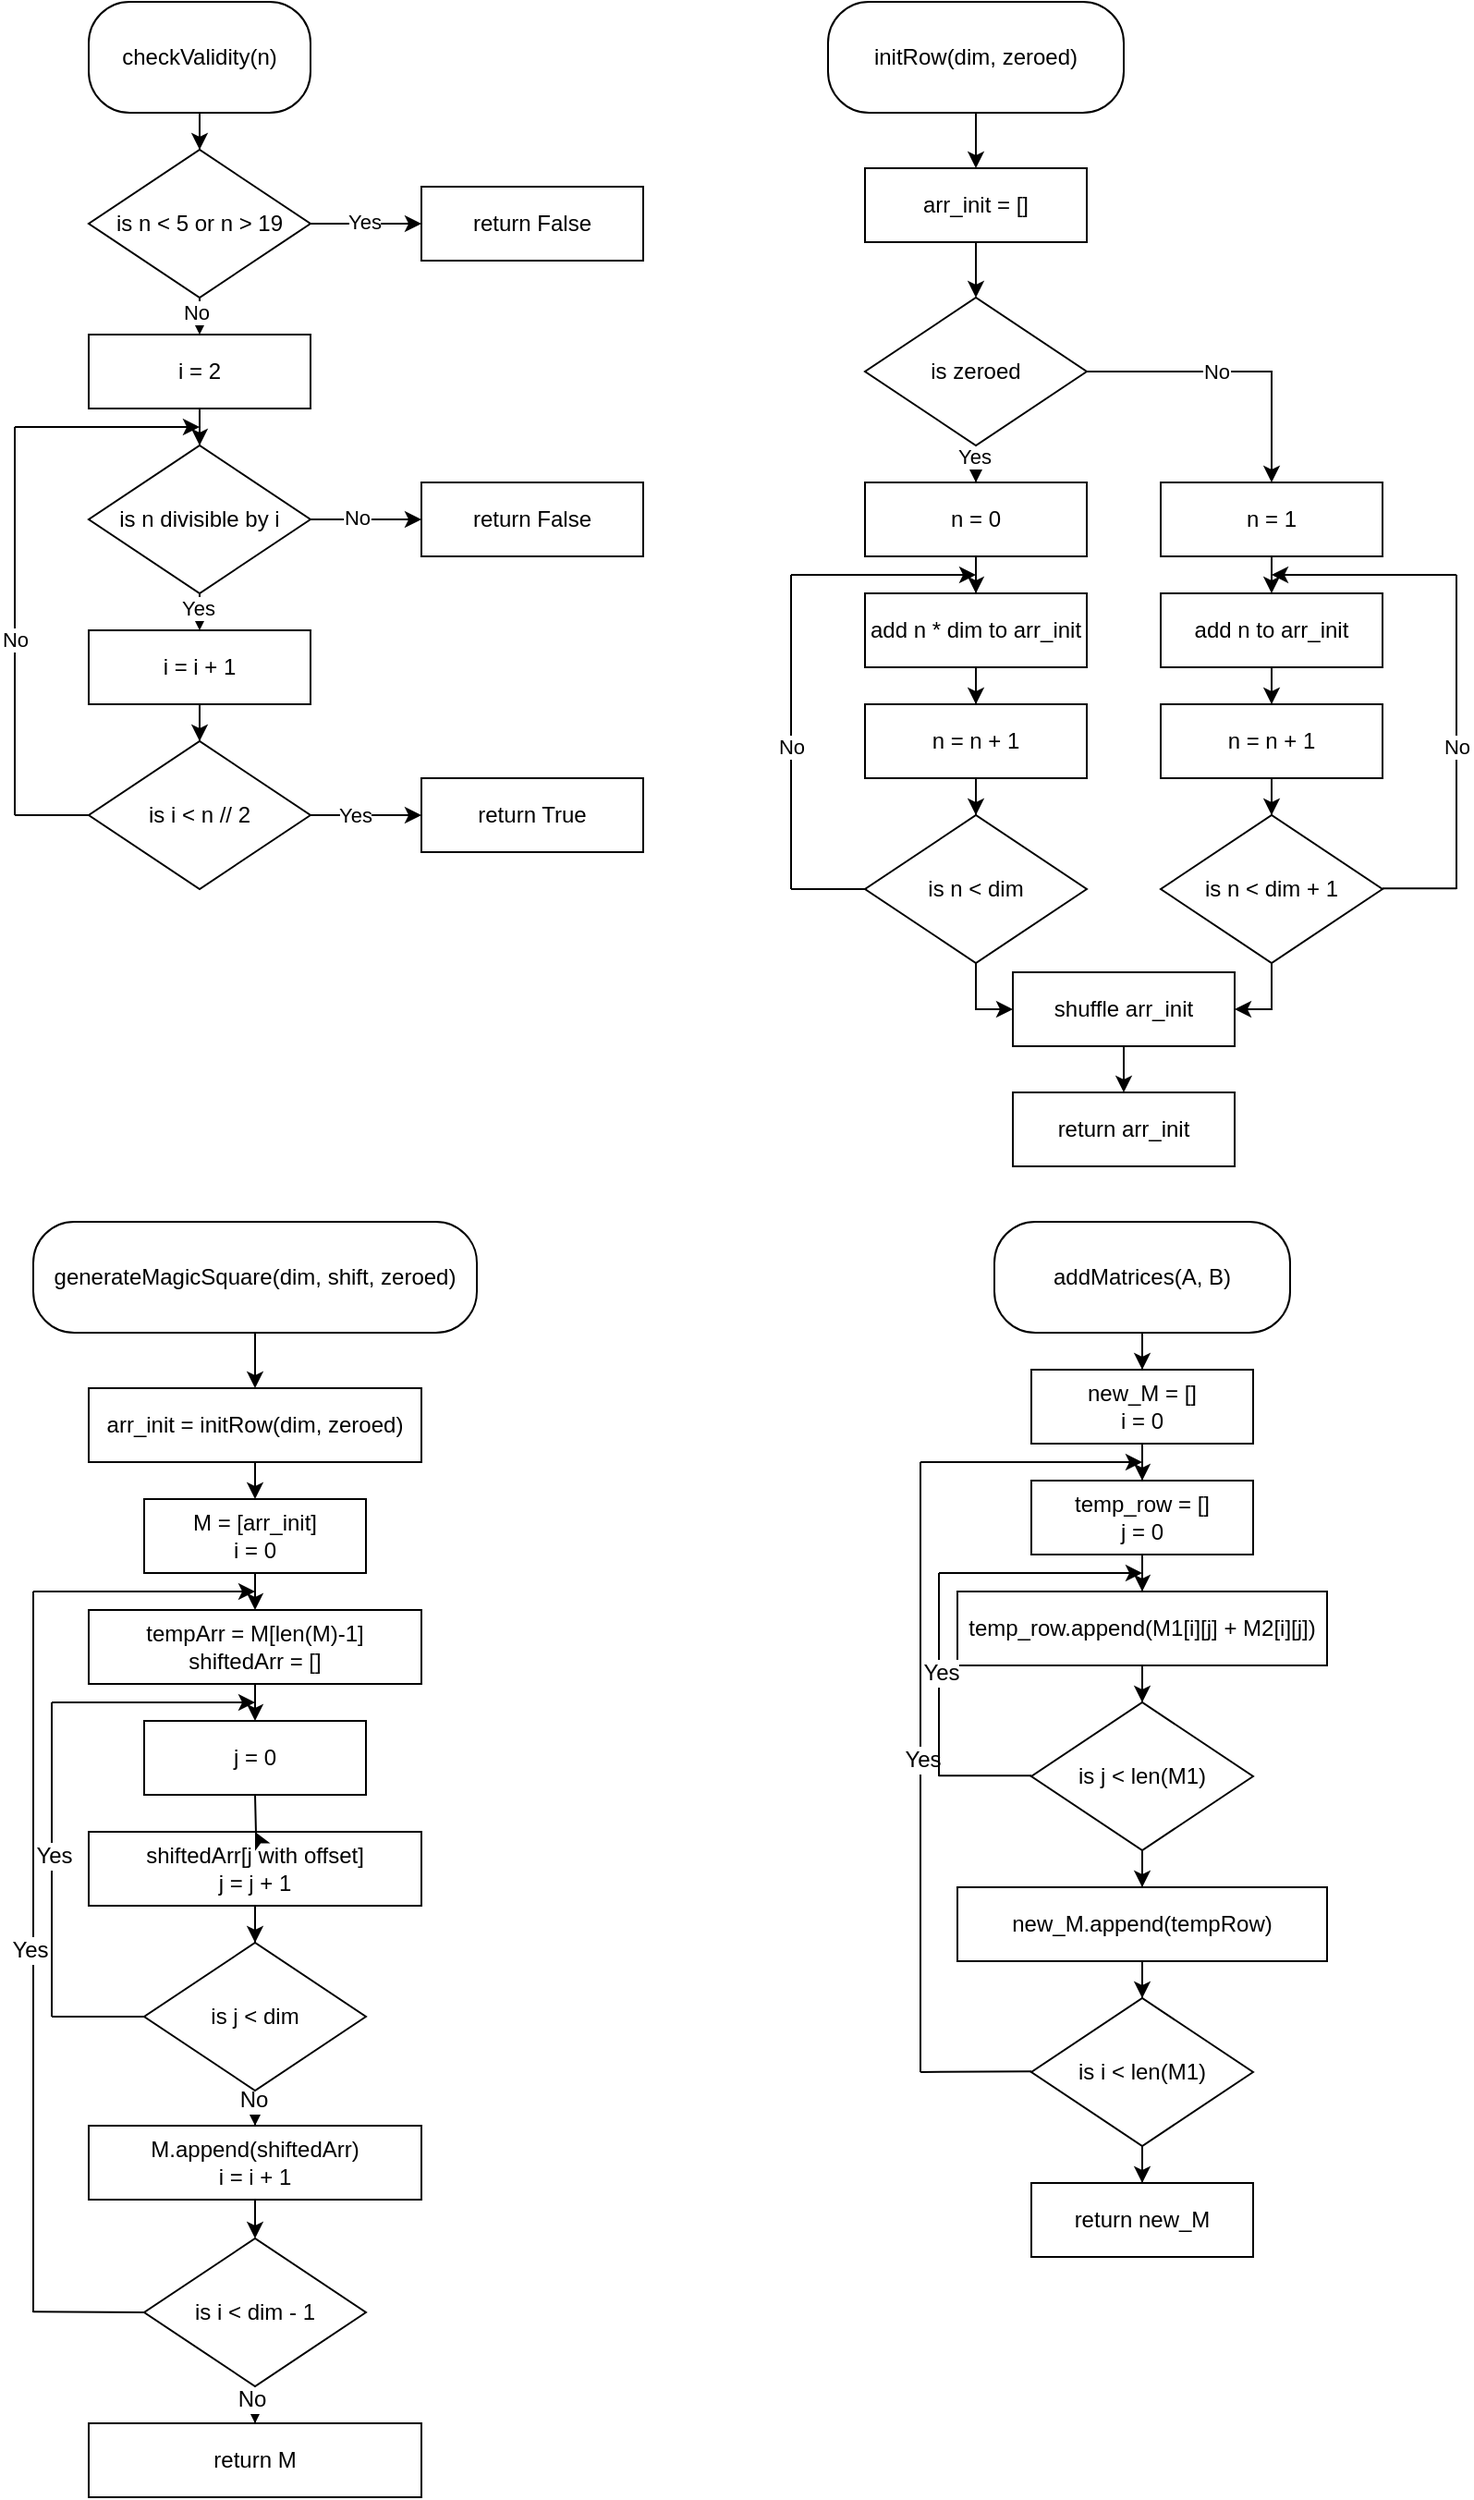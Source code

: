 <mxfile version="24.7.17">
  <diagram id="C5RBs43oDa-KdzZeNtuy" name="Page-1">
    <mxGraphModel dx="995" dy="625" grid="1" gridSize="10" guides="1" tooltips="1" connect="1" arrows="1" fold="1" page="1" pageScale="1" pageWidth="827" pageHeight="1169" math="0" shadow="0">
      <root>
        <mxCell id="WIyWlLk6GJQsqaUBKTNV-0" />
        <mxCell id="WIyWlLk6GJQsqaUBKTNV-1" parent="WIyWlLk6GJQsqaUBKTNV-0" />
        <mxCell id="eDUa2lFW1ZnezwuMrdnl-3" style="edgeStyle=orthogonalEdgeStyle;rounded=0;orthogonalLoop=1;jettySize=auto;html=1;exitX=0.5;exitY=1;exitDx=0;exitDy=0;" parent="WIyWlLk6GJQsqaUBKTNV-1" source="eDUa2lFW1ZnezwuMrdnl-1" target="eDUa2lFW1ZnezwuMrdnl-2" edge="1">
          <mxGeometry relative="1" as="geometry" />
        </mxCell>
        <mxCell id="eDUa2lFW1ZnezwuMrdnl-1" value="checkValidity(n)" style="rounded=1;whiteSpace=wrap;html=1;arcSize=37;" parent="WIyWlLk6GJQsqaUBKTNV-1" vertex="1">
          <mxGeometry x="60" y="20" width="120" height="60" as="geometry" />
        </mxCell>
        <mxCell id="eDUa2lFW1ZnezwuMrdnl-5" style="edgeStyle=orthogonalEdgeStyle;rounded=0;orthogonalLoop=1;jettySize=auto;html=1;exitX=1;exitY=0.5;exitDx=0;exitDy=0;entryX=0.5;entryY=0;entryDx=0;entryDy=0;" parent="WIyWlLk6GJQsqaUBKTNV-1" source="eDUa2lFW1ZnezwuMrdnl-2" target="eDUa2lFW1ZnezwuMrdnl-6" edge="1">
          <mxGeometry relative="1" as="geometry">
            <mxPoint x="120" y="210" as="targetPoint" />
          </mxGeometry>
        </mxCell>
        <mxCell id="eDUa2lFW1ZnezwuMrdnl-26" value="No" style="edgeLabel;html=1;align=center;verticalAlign=middle;resizable=0;points=[];" parent="eDUa2lFW1ZnezwuMrdnl-5" vertex="1" connectable="0">
          <mxGeometry x="-0.224" y="-2" relative="1" as="geometry">
            <mxPoint as="offset" />
          </mxGeometry>
        </mxCell>
        <mxCell id="eDUa2lFW1ZnezwuMrdnl-10" style="edgeStyle=orthogonalEdgeStyle;rounded=0;orthogonalLoop=1;jettySize=auto;html=1;" parent="WIyWlLk6GJQsqaUBKTNV-1" source="eDUa2lFW1ZnezwuMrdnl-2" target="eDUa2lFW1ZnezwuMrdnl-9" edge="1">
          <mxGeometry relative="1" as="geometry" />
        </mxCell>
        <mxCell id="eDUa2lFW1ZnezwuMrdnl-22" value="Yes" style="edgeLabel;html=1;align=center;verticalAlign=middle;resizable=0;points=[];" parent="eDUa2lFW1ZnezwuMrdnl-10" vertex="1" connectable="0">
          <mxGeometry x="-0.05" y="1" relative="1" as="geometry">
            <mxPoint as="offset" />
          </mxGeometry>
        </mxCell>
        <mxCell id="eDUa2lFW1ZnezwuMrdnl-2" value="is n &amp;lt; 5 or n &amp;gt; 19" style="rhombus;whiteSpace=wrap;html=1;direction=south;" parent="WIyWlLk6GJQsqaUBKTNV-1" vertex="1">
          <mxGeometry x="60" y="100" width="120" height="80" as="geometry" />
        </mxCell>
        <mxCell id="eDUa2lFW1ZnezwuMrdnl-8" style="edgeStyle=orthogonalEdgeStyle;rounded=0;orthogonalLoop=1;jettySize=auto;html=1;" parent="WIyWlLk6GJQsqaUBKTNV-1" source="eDUa2lFW1ZnezwuMrdnl-6" target="eDUa2lFW1ZnezwuMrdnl-7" edge="1">
          <mxGeometry relative="1" as="geometry" />
        </mxCell>
        <mxCell id="eDUa2lFW1ZnezwuMrdnl-6" value="i = 2" style="rounded=0;whiteSpace=wrap;html=1;" parent="WIyWlLk6GJQsqaUBKTNV-1" vertex="1">
          <mxGeometry x="60" y="200" width="120" height="40" as="geometry" />
        </mxCell>
        <mxCell id="eDUa2lFW1ZnezwuMrdnl-11" style="edgeStyle=orthogonalEdgeStyle;rounded=0;orthogonalLoop=1;jettySize=auto;html=1;" parent="WIyWlLk6GJQsqaUBKTNV-1" source="eDUa2lFW1ZnezwuMrdnl-7" target="eDUa2lFW1ZnezwuMrdnl-12" edge="1">
          <mxGeometry relative="1" as="geometry">
            <mxPoint x="210" y="300" as="targetPoint" />
          </mxGeometry>
        </mxCell>
        <mxCell id="eDUa2lFW1ZnezwuMrdnl-25" value="No" style="edgeLabel;html=1;align=center;verticalAlign=middle;resizable=0;points=[];" parent="eDUa2lFW1ZnezwuMrdnl-11" vertex="1" connectable="0">
          <mxGeometry x="-0.172" y="1" relative="1" as="geometry">
            <mxPoint as="offset" />
          </mxGeometry>
        </mxCell>
        <mxCell id="eDUa2lFW1ZnezwuMrdnl-14" style="edgeStyle=orthogonalEdgeStyle;rounded=0;orthogonalLoop=1;jettySize=auto;html=1;" parent="WIyWlLk6GJQsqaUBKTNV-1" source="eDUa2lFW1ZnezwuMrdnl-7" edge="1">
          <mxGeometry relative="1" as="geometry">
            <mxPoint x="120" y="360" as="targetPoint" />
          </mxGeometry>
        </mxCell>
        <mxCell id="eDUa2lFW1ZnezwuMrdnl-27" value="Yes" style="edgeLabel;html=1;align=center;verticalAlign=middle;resizable=0;points=[];" parent="eDUa2lFW1ZnezwuMrdnl-14" vertex="1" connectable="0">
          <mxGeometry x="-0.217" y="-1" relative="1" as="geometry">
            <mxPoint as="offset" />
          </mxGeometry>
        </mxCell>
        <mxCell id="eDUa2lFW1ZnezwuMrdnl-7" value="is n divisible by i" style="rhombus;whiteSpace=wrap;html=1;direction=south;" parent="WIyWlLk6GJQsqaUBKTNV-1" vertex="1">
          <mxGeometry x="60" y="260" width="120" height="80" as="geometry" />
        </mxCell>
        <mxCell id="eDUa2lFW1ZnezwuMrdnl-9" value="return False" style="rounded=0;whiteSpace=wrap;html=1;" parent="WIyWlLk6GJQsqaUBKTNV-1" vertex="1">
          <mxGeometry x="240" y="120" width="120" height="40" as="geometry" />
        </mxCell>
        <mxCell id="eDUa2lFW1ZnezwuMrdnl-12" value="return False" style="rounded=0;whiteSpace=wrap;html=1;" parent="WIyWlLk6GJQsqaUBKTNV-1" vertex="1">
          <mxGeometry x="240" y="280" width="120" height="40" as="geometry" />
        </mxCell>
        <mxCell id="eDUa2lFW1ZnezwuMrdnl-28" style="edgeStyle=orthogonalEdgeStyle;rounded=0;orthogonalLoop=1;jettySize=auto;html=1;entryX=0;entryY=0.5;entryDx=0;entryDy=0;" parent="WIyWlLk6GJQsqaUBKTNV-1" source="eDUa2lFW1ZnezwuMrdnl-15" target="eDUa2lFW1ZnezwuMrdnl-29" edge="1">
          <mxGeometry relative="1" as="geometry">
            <mxPoint x="240" y="460.0" as="targetPoint" />
          </mxGeometry>
        </mxCell>
        <mxCell id="eDUa2lFW1ZnezwuMrdnl-31" value="Yes" style="edgeLabel;html=1;align=center;verticalAlign=middle;resizable=0;points=[];" parent="eDUa2lFW1ZnezwuMrdnl-28" vertex="1" connectable="0">
          <mxGeometry x="-0.203" relative="1" as="geometry">
            <mxPoint as="offset" />
          </mxGeometry>
        </mxCell>
        <mxCell id="eDUa2lFW1ZnezwuMrdnl-15" value="is i &amp;lt; n // 2" style="rhombus;whiteSpace=wrap;html=1;direction=south;" parent="WIyWlLk6GJQsqaUBKTNV-1" vertex="1">
          <mxGeometry x="60" y="420" width="120" height="80" as="geometry" />
        </mxCell>
        <mxCell id="eDUa2lFW1ZnezwuMrdnl-17" value="" style="endArrow=classic;html=1;rounded=0;entryX=0.5;entryY=1;entryDx=0;entryDy=0;" parent="WIyWlLk6GJQsqaUBKTNV-1" edge="1">
          <mxGeometry width="50" height="50" relative="1" as="geometry">
            <mxPoint x="20" y="250" as="sourcePoint" />
            <mxPoint x="120" y="250" as="targetPoint" />
          </mxGeometry>
        </mxCell>
        <mxCell id="eDUa2lFW1ZnezwuMrdnl-18" value="" style="endArrow=none;html=1;rounded=0;entryX=0.5;entryY=1;entryDx=0;entryDy=0;" parent="WIyWlLk6GJQsqaUBKTNV-1" target="eDUa2lFW1ZnezwuMrdnl-15" edge="1">
          <mxGeometry width="50" height="50" relative="1" as="geometry">
            <mxPoint x="20" y="460" as="sourcePoint" />
            <mxPoint x="60" y="410" as="targetPoint" />
          </mxGeometry>
        </mxCell>
        <mxCell id="eDUa2lFW1ZnezwuMrdnl-19" value="" style="endArrow=none;html=1;rounded=0;" parent="WIyWlLk6GJQsqaUBKTNV-1" edge="1">
          <mxGeometry width="50" height="50" relative="1" as="geometry">
            <mxPoint x="20" y="460" as="sourcePoint" />
            <mxPoint x="20" y="250" as="targetPoint" />
            <Array as="points">
              <mxPoint x="20" y="270" />
            </Array>
          </mxGeometry>
        </mxCell>
        <mxCell id="eDUa2lFW1ZnezwuMrdnl-20" value="No" style="edgeLabel;html=1;align=center;verticalAlign=middle;resizable=0;points=[];" parent="eDUa2lFW1ZnezwuMrdnl-19" vertex="1" connectable="0">
          <mxGeometry x="-0.092" relative="1" as="geometry">
            <mxPoint as="offset" />
          </mxGeometry>
        </mxCell>
        <mxCell id="eDUa2lFW1ZnezwuMrdnl-29" value="return True" style="rounded=0;whiteSpace=wrap;html=1;" parent="WIyWlLk6GJQsqaUBKTNV-1" vertex="1">
          <mxGeometry x="240" y="440" width="120" height="40" as="geometry" />
        </mxCell>
        <mxCell id="eDUa2lFW1ZnezwuMrdnl-34" style="edgeStyle=orthogonalEdgeStyle;rounded=0;orthogonalLoop=1;jettySize=auto;html=1;" parent="WIyWlLk6GJQsqaUBKTNV-1" source="eDUa2lFW1ZnezwuMrdnl-32" target="eDUa2lFW1ZnezwuMrdnl-33" edge="1">
          <mxGeometry relative="1" as="geometry" />
        </mxCell>
        <mxCell id="eDUa2lFW1ZnezwuMrdnl-32" value="initRow(dim, zeroed)" style="rounded=1;whiteSpace=wrap;html=1;arcSize=37;" parent="WIyWlLk6GJQsqaUBKTNV-1" vertex="1">
          <mxGeometry x="460" y="20" width="160" height="60" as="geometry" />
        </mxCell>
        <mxCell id="eDUa2lFW1ZnezwuMrdnl-37" style="edgeStyle=orthogonalEdgeStyle;rounded=0;orthogonalLoop=1;jettySize=auto;html=1;entryX=0;entryY=0.5;entryDx=0;entryDy=0;" parent="WIyWlLk6GJQsqaUBKTNV-1" source="eDUa2lFW1ZnezwuMrdnl-33" target="eDUa2lFW1ZnezwuMrdnl-38" edge="1">
          <mxGeometry relative="1" as="geometry">
            <mxPoint x="550" y="170" as="targetPoint" />
          </mxGeometry>
        </mxCell>
        <mxCell id="eDUa2lFW1ZnezwuMrdnl-33" value="arr_init = []" style="rounded=0;whiteSpace=wrap;html=1;" parent="WIyWlLk6GJQsqaUBKTNV-1" vertex="1">
          <mxGeometry x="480" y="110" width="120" height="40" as="geometry" />
        </mxCell>
        <mxCell id="eDUa2lFW1ZnezwuMrdnl-42" style="edgeStyle=orthogonalEdgeStyle;rounded=0;orthogonalLoop=1;jettySize=auto;html=1;" parent="WIyWlLk6GJQsqaUBKTNV-1" source="eDUa2lFW1ZnezwuMrdnl-38" target="eDUa2lFW1ZnezwuMrdnl-41" edge="1">
          <mxGeometry relative="1" as="geometry" />
        </mxCell>
        <mxCell id="eDUa2lFW1ZnezwuMrdnl-45" value="Yes" style="edgeLabel;html=1;align=center;verticalAlign=middle;resizable=0;points=[];" parent="eDUa2lFW1ZnezwuMrdnl-42" vertex="1" connectable="0">
          <mxGeometry x="0.522" y="-1" relative="1" as="geometry">
            <mxPoint as="offset" />
          </mxGeometry>
        </mxCell>
        <mxCell id="eDUa2lFW1ZnezwuMrdnl-58" style="edgeStyle=orthogonalEdgeStyle;rounded=0;orthogonalLoop=1;jettySize=auto;html=1;entryX=0.5;entryY=0;entryDx=0;entryDy=0;" parent="WIyWlLk6GJQsqaUBKTNV-1" source="eDUa2lFW1ZnezwuMrdnl-38" target="eDUa2lFW1ZnezwuMrdnl-59" edge="1">
          <mxGeometry relative="1" as="geometry">
            <mxPoint x="710" y="280.0" as="targetPoint" />
          </mxGeometry>
        </mxCell>
        <mxCell id="eDUa2lFW1ZnezwuMrdnl-62" value="No" style="edgeLabel;html=1;align=center;verticalAlign=middle;resizable=0;points=[];" parent="eDUa2lFW1ZnezwuMrdnl-58" vertex="1" connectable="0">
          <mxGeometry x="-0.124" relative="1" as="geometry">
            <mxPoint as="offset" />
          </mxGeometry>
        </mxCell>
        <mxCell id="eDUa2lFW1ZnezwuMrdnl-38" value="is zeroed" style="rhombus;whiteSpace=wrap;html=1;direction=south;" parent="WIyWlLk6GJQsqaUBKTNV-1" vertex="1">
          <mxGeometry x="480" y="180" width="120" height="80" as="geometry" />
        </mxCell>
        <mxCell id="eDUa2lFW1ZnezwuMrdnl-44" style="edgeStyle=orthogonalEdgeStyle;rounded=0;orthogonalLoop=1;jettySize=auto;html=1;" parent="WIyWlLk6GJQsqaUBKTNV-1" source="eDUa2lFW1ZnezwuMrdnl-41" target="eDUa2lFW1ZnezwuMrdnl-43" edge="1">
          <mxGeometry relative="1" as="geometry" />
        </mxCell>
        <mxCell id="eDUa2lFW1ZnezwuMrdnl-41" value="n = 0" style="rounded=0;whiteSpace=wrap;html=1;" parent="WIyWlLk6GJQsqaUBKTNV-1" vertex="1">
          <mxGeometry x="480" y="280" width="120" height="40" as="geometry" />
        </mxCell>
        <mxCell id="eDUa2lFW1ZnezwuMrdnl-51" style="edgeStyle=orthogonalEdgeStyle;rounded=0;orthogonalLoop=1;jettySize=auto;html=1;" parent="WIyWlLk6GJQsqaUBKTNV-1" source="eDUa2lFW1ZnezwuMrdnl-43" target="eDUa2lFW1ZnezwuMrdnl-50" edge="1">
          <mxGeometry relative="1" as="geometry" />
        </mxCell>
        <mxCell id="eDUa2lFW1ZnezwuMrdnl-43" value="add n * dim to arr_init" style="rounded=0;whiteSpace=wrap;html=1;" parent="WIyWlLk6GJQsqaUBKTNV-1" vertex="1">
          <mxGeometry x="480" y="340" width="120" height="40" as="geometry" />
        </mxCell>
        <mxCell id="eDUa2lFW1ZnezwuMrdnl-75" style="edgeStyle=orthogonalEdgeStyle;rounded=0;orthogonalLoop=1;jettySize=auto;html=1;entryX=0;entryY=0.5;entryDx=0;entryDy=0;" parent="WIyWlLk6GJQsqaUBKTNV-1" source="eDUa2lFW1ZnezwuMrdnl-46" target="eDUa2lFW1ZnezwuMrdnl-74" edge="1">
          <mxGeometry relative="1" as="geometry" />
        </mxCell>
        <mxCell id="eDUa2lFW1ZnezwuMrdnl-46" value="is n &amp;lt; dim" style="rhombus;whiteSpace=wrap;html=1;direction=south;" parent="WIyWlLk6GJQsqaUBKTNV-1" vertex="1">
          <mxGeometry x="480" y="460" width="120" height="80" as="geometry" />
        </mxCell>
        <mxCell id="eDUa2lFW1ZnezwuMrdnl-49" style="edgeStyle=orthogonalEdgeStyle;rounded=0;orthogonalLoop=1;jettySize=auto;html=1;" parent="WIyWlLk6GJQsqaUBKTNV-1" source="eDUa2lFW1ZnezwuMrdnl-48" target="eDUa2lFW1ZnezwuMrdnl-15" edge="1">
          <mxGeometry relative="1" as="geometry" />
        </mxCell>
        <mxCell id="eDUa2lFW1ZnezwuMrdnl-48" value="i = i + 1" style="rounded=0;whiteSpace=wrap;html=1;" parent="WIyWlLk6GJQsqaUBKTNV-1" vertex="1">
          <mxGeometry x="60" y="360" width="120" height="40" as="geometry" />
        </mxCell>
        <mxCell id="eDUa2lFW1ZnezwuMrdnl-52" style="edgeStyle=orthogonalEdgeStyle;rounded=0;orthogonalLoop=1;jettySize=auto;html=1;" parent="WIyWlLk6GJQsqaUBKTNV-1" source="eDUa2lFW1ZnezwuMrdnl-50" target="eDUa2lFW1ZnezwuMrdnl-46" edge="1">
          <mxGeometry relative="1" as="geometry" />
        </mxCell>
        <mxCell id="eDUa2lFW1ZnezwuMrdnl-50" value="n = n + 1" style="rounded=0;whiteSpace=wrap;html=1;" parent="WIyWlLk6GJQsqaUBKTNV-1" vertex="1">
          <mxGeometry x="480" y="400" width="120" height="40" as="geometry" />
        </mxCell>
        <mxCell id="eDUa2lFW1ZnezwuMrdnl-54" value="" style="endArrow=classic;html=1;rounded=0;entryX=0.5;entryY=1;entryDx=0;entryDy=0;" parent="WIyWlLk6GJQsqaUBKTNV-1" edge="1">
          <mxGeometry width="50" height="50" relative="1" as="geometry">
            <mxPoint x="440" y="330" as="sourcePoint" />
            <mxPoint x="540" y="330" as="targetPoint" />
          </mxGeometry>
        </mxCell>
        <mxCell id="eDUa2lFW1ZnezwuMrdnl-55" value="" style="endArrow=none;html=1;rounded=0;entryX=0.5;entryY=1;entryDx=0;entryDy=0;" parent="WIyWlLk6GJQsqaUBKTNV-1" edge="1">
          <mxGeometry width="50" height="50" relative="1" as="geometry">
            <mxPoint x="440" y="500" as="sourcePoint" />
            <mxPoint x="480" y="500" as="targetPoint" />
          </mxGeometry>
        </mxCell>
        <mxCell id="eDUa2lFW1ZnezwuMrdnl-56" value="" style="endArrow=none;html=1;rounded=0;" parent="WIyWlLk6GJQsqaUBKTNV-1" edge="1">
          <mxGeometry width="50" height="50" relative="1" as="geometry">
            <mxPoint x="440" y="500" as="sourcePoint" />
            <mxPoint x="440" y="330" as="targetPoint" />
            <Array as="points" />
          </mxGeometry>
        </mxCell>
        <mxCell id="eDUa2lFW1ZnezwuMrdnl-57" value="No" style="edgeLabel;html=1;align=center;verticalAlign=middle;resizable=0;points=[];" parent="eDUa2lFW1ZnezwuMrdnl-56" vertex="1" connectable="0">
          <mxGeometry x="-0.092" relative="1" as="geometry">
            <mxPoint as="offset" />
          </mxGeometry>
        </mxCell>
        <mxCell id="eDUa2lFW1ZnezwuMrdnl-60" style="edgeStyle=orthogonalEdgeStyle;rounded=0;orthogonalLoop=1;jettySize=auto;html=1;" parent="WIyWlLk6GJQsqaUBKTNV-1" source="eDUa2lFW1ZnezwuMrdnl-59" edge="1">
          <mxGeometry relative="1" as="geometry">
            <mxPoint x="700" y="340.0" as="targetPoint" />
          </mxGeometry>
        </mxCell>
        <mxCell id="eDUa2lFW1ZnezwuMrdnl-59" value="n = 1" style="rounded=0;whiteSpace=wrap;html=1;" parent="WIyWlLk6GJQsqaUBKTNV-1" vertex="1">
          <mxGeometry x="640" y="280" width="120" height="40" as="geometry" />
        </mxCell>
        <mxCell id="eDUa2lFW1ZnezwuMrdnl-64" style="edgeStyle=orthogonalEdgeStyle;rounded=0;orthogonalLoop=1;jettySize=auto;html=1;" parent="WIyWlLk6GJQsqaUBKTNV-1" source="eDUa2lFW1ZnezwuMrdnl-61" target="eDUa2lFW1ZnezwuMrdnl-63" edge="1">
          <mxGeometry relative="1" as="geometry" />
        </mxCell>
        <mxCell id="eDUa2lFW1ZnezwuMrdnl-61" value="add n to arr_init" style="rounded=0;whiteSpace=wrap;html=1;" parent="WIyWlLk6GJQsqaUBKTNV-1" vertex="1">
          <mxGeometry x="640" y="340" width="120" height="40" as="geometry" />
        </mxCell>
        <mxCell id="eDUa2lFW1ZnezwuMrdnl-66" style="edgeStyle=orthogonalEdgeStyle;rounded=0;orthogonalLoop=1;jettySize=auto;html=1;" parent="WIyWlLk6GJQsqaUBKTNV-1" source="eDUa2lFW1ZnezwuMrdnl-63" target="eDUa2lFW1ZnezwuMrdnl-65" edge="1">
          <mxGeometry relative="1" as="geometry" />
        </mxCell>
        <mxCell id="eDUa2lFW1ZnezwuMrdnl-63" value="n = n + 1" style="rounded=0;whiteSpace=wrap;html=1;" parent="WIyWlLk6GJQsqaUBKTNV-1" vertex="1">
          <mxGeometry x="640" y="400" width="120" height="40" as="geometry" />
        </mxCell>
        <mxCell id="eDUa2lFW1ZnezwuMrdnl-76" style="edgeStyle=orthogonalEdgeStyle;rounded=0;orthogonalLoop=1;jettySize=auto;html=1;entryX=1;entryY=0.5;entryDx=0;entryDy=0;" parent="WIyWlLk6GJQsqaUBKTNV-1" source="eDUa2lFW1ZnezwuMrdnl-65" target="eDUa2lFW1ZnezwuMrdnl-74" edge="1">
          <mxGeometry relative="1" as="geometry" />
        </mxCell>
        <mxCell id="eDUa2lFW1ZnezwuMrdnl-65" value="is n &amp;lt; dim + 1" style="rhombus;whiteSpace=wrap;html=1;direction=south;" parent="WIyWlLk6GJQsqaUBKTNV-1" vertex="1">
          <mxGeometry x="640" y="460" width="120" height="80" as="geometry" />
        </mxCell>
        <mxCell id="eDUa2lFW1ZnezwuMrdnl-69" value="" style="endArrow=none;html=1;rounded=0;entryX=0.5;entryY=1;entryDx=0;entryDy=0;" parent="WIyWlLk6GJQsqaUBKTNV-1" edge="1">
          <mxGeometry width="50" height="50" relative="1" as="geometry">
            <mxPoint x="760" y="499.66" as="sourcePoint" />
            <mxPoint x="800" y="499.66" as="targetPoint" />
          </mxGeometry>
        </mxCell>
        <mxCell id="eDUa2lFW1ZnezwuMrdnl-70" value="" style="endArrow=none;html=1;rounded=0;" parent="WIyWlLk6GJQsqaUBKTNV-1" edge="1">
          <mxGeometry width="50" height="50" relative="1" as="geometry">
            <mxPoint x="800" y="500" as="sourcePoint" />
            <mxPoint x="800" y="330" as="targetPoint" />
            <Array as="points" />
          </mxGeometry>
        </mxCell>
        <mxCell id="eDUa2lFW1ZnezwuMrdnl-71" value="No" style="edgeLabel;html=1;align=center;verticalAlign=middle;resizable=0;points=[];" parent="eDUa2lFW1ZnezwuMrdnl-70" vertex="1" connectable="0">
          <mxGeometry x="-0.092" relative="1" as="geometry">
            <mxPoint as="offset" />
          </mxGeometry>
        </mxCell>
        <mxCell id="eDUa2lFW1ZnezwuMrdnl-72" value="" style="endArrow=classic;html=1;rounded=0;" parent="WIyWlLk6GJQsqaUBKTNV-1" edge="1">
          <mxGeometry width="50" height="50" relative="1" as="geometry">
            <mxPoint x="800" y="330.0" as="sourcePoint" />
            <mxPoint x="700" y="330" as="targetPoint" />
          </mxGeometry>
        </mxCell>
        <mxCell id="eDUa2lFW1ZnezwuMrdnl-77" style="edgeStyle=orthogonalEdgeStyle;rounded=0;orthogonalLoop=1;jettySize=auto;html=1;" parent="WIyWlLk6GJQsqaUBKTNV-1" source="eDUa2lFW1ZnezwuMrdnl-74" target="eDUa2lFW1ZnezwuMrdnl-78" edge="1">
          <mxGeometry relative="1" as="geometry">
            <mxPoint x="620" y="610" as="targetPoint" />
          </mxGeometry>
        </mxCell>
        <mxCell id="eDUa2lFW1ZnezwuMrdnl-74" value="shuffle arr_init" style="rounded=0;whiteSpace=wrap;html=1;" parent="WIyWlLk6GJQsqaUBKTNV-1" vertex="1">
          <mxGeometry x="560" y="545" width="120" height="40" as="geometry" />
        </mxCell>
        <mxCell id="eDUa2lFW1ZnezwuMrdnl-78" value="return arr_init" style="rounded=0;whiteSpace=wrap;html=1;" parent="WIyWlLk6GJQsqaUBKTNV-1" vertex="1">
          <mxGeometry x="560" y="610" width="120" height="40" as="geometry" />
        </mxCell>
        <mxCell id="FudFvcWRR2rMcuXvYy12-4" style="edgeStyle=orthogonalEdgeStyle;rounded=0;orthogonalLoop=1;jettySize=auto;html=1;" edge="1" parent="WIyWlLk6GJQsqaUBKTNV-1" source="FudFvcWRR2rMcuXvYy12-0" target="FudFvcWRR2rMcuXvYy12-3">
          <mxGeometry relative="1" as="geometry" />
        </mxCell>
        <mxCell id="FudFvcWRR2rMcuXvYy12-0" value="generateMagicSquare(dim, shift, zeroed)" style="rounded=1;whiteSpace=wrap;html=1;arcSize=37;" vertex="1" parent="WIyWlLk6GJQsqaUBKTNV-1">
          <mxGeometry x="30" y="680" width="240" height="60" as="geometry" />
        </mxCell>
        <mxCell id="FudFvcWRR2rMcuXvYy12-5" style="edgeStyle=orthogonalEdgeStyle;rounded=0;orthogonalLoop=1;jettySize=auto;html=1;" edge="1" parent="WIyWlLk6GJQsqaUBKTNV-1" source="FudFvcWRR2rMcuXvYy12-3">
          <mxGeometry relative="1" as="geometry">
            <mxPoint x="150" y="830" as="targetPoint" />
          </mxGeometry>
        </mxCell>
        <mxCell id="FudFvcWRR2rMcuXvYy12-3" value="arr_init = initRow(dim, zeroed)" style="rounded=0;whiteSpace=wrap;html=1;" vertex="1" parent="WIyWlLk6GJQsqaUBKTNV-1">
          <mxGeometry x="60" y="770" width="180" height="40" as="geometry" />
        </mxCell>
        <mxCell id="FudFvcWRR2rMcuXvYy12-7" style="edgeStyle=orthogonalEdgeStyle;rounded=0;orthogonalLoop=1;jettySize=auto;html=1;" edge="1" parent="WIyWlLk6GJQsqaUBKTNV-1">
          <mxGeometry relative="1" as="geometry">
            <mxPoint x="150" y="890" as="targetPoint" />
            <mxPoint x="150" y="870" as="sourcePoint" />
            <Array as="points">
              <mxPoint x="150" y="890" />
            </Array>
          </mxGeometry>
        </mxCell>
        <mxCell id="FudFvcWRR2rMcuXvYy12-36" style="edgeStyle=orthogonalEdgeStyle;rounded=0;orthogonalLoop=1;jettySize=auto;html=1;fontFamily=Helvetica;fontSize=12;fontColor=default;" edge="1" parent="WIyWlLk6GJQsqaUBKTNV-1" source="FudFvcWRR2rMcuXvYy12-15">
          <mxGeometry relative="1" as="geometry">
            <mxPoint x="150" y="950" as="targetPoint" />
          </mxGeometry>
        </mxCell>
        <mxCell id="FudFvcWRR2rMcuXvYy12-15" value="tempArr = M[len(M)-1]&lt;div&gt;shiftedArr = []&lt;/div&gt;" style="rounded=0;whiteSpace=wrap;html=1;" vertex="1" parent="WIyWlLk6GJQsqaUBKTNV-1">
          <mxGeometry x="60" y="890" width="180" height="40" as="geometry" />
        </mxCell>
        <mxCell id="FudFvcWRR2rMcuXvYy12-29" style="edgeStyle=orthogonalEdgeStyle;rounded=0;orthogonalLoop=1;jettySize=auto;html=1;fontFamily=Helvetica;fontSize=12;fontColor=default;" edge="1" parent="WIyWlLk6GJQsqaUBKTNV-1" source="FudFvcWRR2rMcuXvYy12-19" target="FudFvcWRR2rMcuXvYy12-22">
          <mxGeometry relative="1" as="geometry" />
        </mxCell>
        <mxCell id="FudFvcWRR2rMcuXvYy12-19" value="shiftedArr[j with offset]&lt;div&gt;j = j + 1&lt;/div&gt;" style="rounded=0;whiteSpace=wrap;html=1;" vertex="1" parent="WIyWlLk6GJQsqaUBKTNV-1">
          <mxGeometry x="60" y="1010" width="180" height="40" as="geometry" />
        </mxCell>
        <mxCell id="FudFvcWRR2rMcuXvYy12-31" style="edgeStyle=orthogonalEdgeStyle;rounded=0;orthogonalLoop=1;jettySize=auto;html=1;fontFamily=Helvetica;fontSize=12;fontColor=default;" edge="1" parent="WIyWlLk6GJQsqaUBKTNV-1" source="FudFvcWRR2rMcuXvYy12-22" target="FudFvcWRR2rMcuXvYy12-30">
          <mxGeometry relative="1" as="geometry" />
        </mxCell>
        <mxCell id="FudFvcWRR2rMcuXvYy12-42" value="No" style="edgeLabel;html=1;align=center;verticalAlign=middle;resizable=0;points=[];rounded=0;strokeColor=default;fontFamily=Helvetica;fontSize=12;fontColor=default;fillColor=default;" vertex="1" connectable="0" parent="FudFvcWRR2rMcuXvYy12-31">
          <mxGeometry x="0.519" y="-1" relative="1" as="geometry">
            <mxPoint as="offset" />
          </mxGeometry>
        </mxCell>
        <mxCell id="FudFvcWRR2rMcuXvYy12-22" value="is j &amp;lt; dim" style="rhombus;whiteSpace=wrap;html=1;direction=south;" vertex="1" parent="WIyWlLk6GJQsqaUBKTNV-1">
          <mxGeometry x="90" y="1070" width="120" height="80" as="geometry" />
        </mxCell>
        <mxCell id="FudFvcWRR2rMcuXvYy12-25" value="" style="endArrow=none;html=1;rounded=0;fontFamily=Helvetica;fontSize=12;fontColor=default;entryX=0.5;entryY=1;entryDx=0;entryDy=0;" edge="1" parent="WIyWlLk6GJQsqaUBKTNV-1" target="FudFvcWRR2rMcuXvYy12-22">
          <mxGeometry width="50" height="50" relative="1" as="geometry">
            <mxPoint x="40" y="1110" as="sourcePoint" />
            <mxPoint x="80" y="1110" as="targetPoint" />
          </mxGeometry>
        </mxCell>
        <mxCell id="FudFvcWRR2rMcuXvYy12-26" value="" style="endArrow=classic;html=1;rounded=0;fontFamily=Helvetica;fontSize=12;fontColor=default;" edge="1" parent="WIyWlLk6GJQsqaUBKTNV-1">
          <mxGeometry width="50" height="50" relative="1" as="geometry">
            <mxPoint x="40" y="940" as="sourcePoint" />
            <mxPoint x="150" y="940" as="targetPoint" />
          </mxGeometry>
        </mxCell>
        <mxCell id="FudFvcWRR2rMcuXvYy12-27" value="" style="endArrow=none;html=1;rounded=0;fontFamily=Helvetica;fontSize=12;fontColor=default;" edge="1" parent="WIyWlLk6GJQsqaUBKTNV-1">
          <mxGeometry width="50" height="50" relative="1" as="geometry">
            <mxPoint x="40" y="1110" as="sourcePoint" />
            <mxPoint x="40" y="940" as="targetPoint" />
          </mxGeometry>
        </mxCell>
        <mxCell id="FudFvcWRR2rMcuXvYy12-41" value="Yes" style="edgeLabel;html=1;align=center;verticalAlign=middle;resizable=0;points=[];rounded=0;strokeColor=default;fontFamily=Helvetica;fontSize=12;fontColor=default;fillColor=default;" vertex="1" connectable="0" parent="FudFvcWRR2rMcuXvYy12-27">
          <mxGeometry x="0.024" y="-1" relative="1" as="geometry">
            <mxPoint as="offset" />
          </mxGeometry>
        </mxCell>
        <mxCell id="FudFvcWRR2rMcuXvYy12-33" style="edgeStyle=orthogonalEdgeStyle;rounded=0;orthogonalLoop=1;jettySize=auto;html=1;fontFamily=Helvetica;fontSize=12;fontColor=default;" edge="1" parent="WIyWlLk6GJQsqaUBKTNV-1" source="FudFvcWRR2rMcuXvYy12-30" target="FudFvcWRR2rMcuXvYy12-32">
          <mxGeometry relative="1" as="geometry" />
        </mxCell>
        <mxCell id="FudFvcWRR2rMcuXvYy12-30" value="&lt;div&gt;M.append(shiftedArr)&lt;/div&gt;i = i + 1" style="rounded=0;whiteSpace=wrap;html=1;" vertex="1" parent="WIyWlLk6GJQsqaUBKTNV-1">
          <mxGeometry x="60" y="1169" width="180" height="40" as="geometry" />
        </mxCell>
        <mxCell id="FudFvcWRR2rMcuXvYy12-44" style="edgeStyle=orthogonalEdgeStyle;rounded=0;orthogonalLoop=1;jettySize=auto;html=1;fontFamily=Helvetica;fontSize=12;fontColor=default;" edge="1" parent="WIyWlLk6GJQsqaUBKTNV-1" source="FudFvcWRR2rMcuXvYy12-32" target="FudFvcWRR2rMcuXvYy12-43">
          <mxGeometry relative="1" as="geometry" />
        </mxCell>
        <mxCell id="FudFvcWRR2rMcuXvYy12-45" value="No" style="edgeLabel;html=1;align=center;verticalAlign=middle;resizable=0;points=[];rounded=0;strokeColor=default;fontFamily=Helvetica;fontSize=12;fontColor=default;fillColor=default;" vertex="1" connectable="0" parent="FudFvcWRR2rMcuXvYy12-44">
          <mxGeometry x="0.547" y="-2" relative="1" as="geometry">
            <mxPoint as="offset" />
          </mxGeometry>
        </mxCell>
        <mxCell id="FudFvcWRR2rMcuXvYy12-32" value="is i &amp;lt; dim - 1" style="rhombus;whiteSpace=wrap;html=1;direction=south;" vertex="1" parent="WIyWlLk6GJQsqaUBKTNV-1">
          <mxGeometry x="90" y="1230" width="120" height="80" as="geometry" />
        </mxCell>
        <mxCell id="FudFvcWRR2rMcuXvYy12-34" value="" style="endArrow=none;html=1;rounded=0;fontFamily=Helvetica;fontSize=12;fontColor=default;" edge="1" parent="WIyWlLk6GJQsqaUBKTNV-1">
          <mxGeometry width="50" height="50" relative="1" as="geometry">
            <mxPoint x="30" y="1270" as="sourcePoint" />
            <mxPoint x="30" y="880" as="targetPoint" />
          </mxGeometry>
        </mxCell>
        <mxCell id="FudFvcWRR2rMcuXvYy12-40" value="Yes" style="edgeLabel;html=1;align=center;verticalAlign=middle;resizable=0;points=[];rounded=0;strokeColor=default;fontFamily=Helvetica;fontSize=12;fontColor=default;fillColor=default;" vertex="1" connectable="0" parent="FudFvcWRR2rMcuXvYy12-34">
          <mxGeometry x="0.005" y="2" relative="1" as="geometry">
            <mxPoint as="offset" />
          </mxGeometry>
        </mxCell>
        <mxCell id="FudFvcWRR2rMcuXvYy12-37" style="edgeStyle=orthogonalEdgeStyle;rounded=0;orthogonalLoop=1;jettySize=auto;html=1;fontFamily=Helvetica;fontSize=12;fontColor=default;" edge="1" parent="WIyWlLk6GJQsqaUBKTNV-1" target="FudFvcWRR2rMcuXvYy12-19">
          <mxGeometry relative="1" as="geometry">
            <mxPoint x="150" y="990" as="sourcePoint" />
          </mxGeometry>
        </mxCell>
        <mxCell id="FudFvcWRR2rMcuXvYy12-38" value="" style="endArrow=none;html=1;rounded=0;fontFamily=Helvetica;fontSize=12;fontColor=default;entryX=0.5;entryY=1;entryDx=0;entryDy=0;" edge="1" parent="WIyWlLk6GJQsqaUBKTNV-1" target="FudFvcWRR2rMcuXvYy12-32">
          <mxGeometry width="50" height="50" relative="1" as="geometry">
            <mxPoint x="30" y="1269.66" as="sourcePoint" />
            <mxPoint x="80" y="1269.66" as="targetPoint" />
          </mxGeometry>
        </mxCell>
        <mxCell id="FudFvcWRR2rMcuXvYy12-43" value="return M" style="rounded=0;whiteSpace=wrap;html=1;" vertex="1" parent="WIyWlLk6GJQsqaUBKTNV-1">
          <mxGeometry x="60" y="1330" width="180" height="40" as="geometry" />
        </mxCell>
        <mxCell id="FudFvcWRR2rMcuXvYy12-53" style="edgeStyle=orthogonalEdgeStyle;rounded=0;orthogonalLoop=1;jettySize=auto;html=1;fontFamily=Helvetica;fontSize=12;fontColor=default;" edge="1" parent="WIyWlLk6GJQsqaUBKTNV-1" source="FudFvcWRR2rMcuXvYy12-48" target="FudFvcWRR2rMcuXvYy12-50">
          <mxGeometry relative="1" as="geometry" />
        </mxCell>
        <mxCell id="FudFvcWRR2rMcuXvYy12-48" value="addMatrices(A, B)" style="rounded=1;whiteSpace=wrap;html=1;arcSize=37;" vertex="1" parent="WIyWlLk6GJQsqaUBKTNV-1">
          <mxGeometry x="550" y="680" width="160" height="60" as="geometry" />
        </mxCell>
        <mxCell id="FudFvcWRR2rMcuXvYy12-55" style="edgeStyle=orthogonalEdgeStyle;rounded=0;orthogonalLoop=1;jettySize=auto;html=1;fontFamily=Helvetica;fontSize=12;fontColor=default;" edge="1" parent="WIyWlLk6GJQsqaUBKTNV-1" source="FudFvcWRR2rMcuXvYy12-50" target="FudFvcWRR2rMcuXvYy12-54">
          <mxGeometry relative="1" as="geometry" />
        </mxCell>
        <mxCell id="FudFvcWRR2rMcuXvYy12-50" value="new_M = []&lt;div&gt;i = 0&lt;/div&gt;" style="rounded=0;whiteSpace=wrap;html=1;" vertex="1" parent="WIyWlLk6GJQsqaUBKTNV-1">
          <mxGeometry x="570" y="760" width="120" height="40" as="geometry" />
        </mxCell>
        <mxCell id="FudFvcWRR2rMcuXvYy12-51" value="M = [arr_init]&lt;div&gt;i = 0&lt;/div&gt;" style="rounded=0;whiteSpace=wrap;html=1;" vertex="1" parent="WIyWlLk6GJQsqaUBKTNV-1">
          <mxGeometry x="90" y="830" width="120" height="40" as="geometry" />
        </mxCell>
        <mxCell id="FudFvcWRR2rMcuXvYy12-52" value="j = 0" style="rounded=0;whiteSpace=wrap;html=1;" vertex="1" parent="WIyWlLk6GJQsqaUBKTNV-1">
          <mxGeometry x="90" y="950" width="120" height="40" as="geometry" />
        </mxCell>
        <mxCell id="FudFvcWRR2rMcuXvYy12-60" value="" style="edgeStyle=orthogonalEdgeStyle;rounded=0;orthogonalLoop=1;jettySize=auto;html=1;fontFamily=Helvetica;fontSize=12;fontColor=default;" edge="1" parent="WIyWlLk6GJQsqaUBKTNV-1" source="FudFvcWRR2rMcuXvYy12-54" target="FudFvcWRR2rMcuXvYy12-59">
          <mxGeometry relative="1" as="geometry" />
        </mxCell>
        <mxCell id="FudFvcWRR2rMcuXvYy12-54" value="temp_row = []&lt;div&gt;j = 0&lt;/div&gt;" style="rounded=0;whiteSpace=wrap;html=1;" vertex="1" parent="WIyWlLk6GJQsqaUBKTNV-1">
          <mxGeometry x="570" y="820" width="120" height="40" as="geometry" />
        </mxCell>
        <mxCell id="FudFvcWRR2rMcuXvYy12-62" style="edgeStyle=orthogonalEdgeStyle;rounded=0;orthogonalLoop=1;jettySize=auto;html=1;fontFamily=Helvetica;fontSize=12;fontColor=default;" edge="1" parent="WIyWlLk6GJQsqaUBKTNV-1" source="FudFvcWRR2rMcuXvYy12-59" target="FudFvcWRR2rMcuXvYy12-61">
          <mxGeometry relative="1" as="geometry" />
        </mxCell>
        <mxCell id="FudFvcWRR2rMcuXvYy12-59" value="temp_row.append(M1[i][j] + M2[i][j])" style="rounded=0;whiteSpace=wrap;html=1;" vertex="1" parent="WIyWlLk6GJQsqaUBKTNV-1">
          <mxGeometry x="530" y="880" width="200" height="40" as="geometry" />
        </mxCell>
        <mxCell id="FudFvcWRR2rMcuXvYy12-65" style="edgeStyle=orthogonalEdgeStyle;rounded=0;orthogonalLoop=1;jettySize=auto;html=1;fontFamily=Helvetica;fontSize=12;fontColor=default;" edge="1" parent="WIyWlLk6GJQsqaUBKTNV-1" source="FudFvcWRR2rMcuXvYy12-61" target="FudFvcWRR2rMcuXvYy12-66">
          <mxGeometry relative="1" as="geometry">
            <mxPoint x="630" y="1040" as="targetPoint" />
          </mxGeometry>
        </mxCell>
        <mxCell id="FudFvcWRR2rMcuXvYy12-61" value="is j &amp;lt; len(M1)" style="rhombus;whiteSpace=wrap;html=1;direction=south;" vertex="1" parent="WIyWlLk6GJQsqaUBKTNV-1">
          <mxGeometry x="570" y="940" width="120" height="80" as="geometry" />
        </mxCell>
        <mxCell id="FudFvcWRR2rMcuXvYy12-63" value="" style="endArrow=classic;html=1;rounded=0;fontFamily=Helvetica;fontSize=12;fontColor=default;" edge="1" parent="WIyWlLk6GJQsqaUBKTNV-1">
          <mxGeometry width="50" height="50" relative="1" as="geometry">
            <mxPoint x="30" y="880" as="sourcePoint" />
            <mxPoint x="150" y="880" as="targetPoint" />
          </mxGeometry>
        </mxCell>
        <mxCell id="FudFvcWRR2rMcuXvYy12-68" style="edgeStyle=orthogonalEdgeStyle;rounded=0;orthogonalLoop=1;jettySize=auto;html=1;fontFamily=Helvetica;fontSize=12;fontColor=default;" edge="1" parent="WIyWlLk6GJQsqaUBKTNV-1" source="FudFvcWRR2rMcuXvYy12-66" target="FudFvcWRR2rMcuXvYy12-67">
          <mxGeometry relative="1" as="geometry" />
        </mxCell>
        <mxCell id="FudFvcWRR2rMcuXvYy12-66" value="new_M.append(tempRow)" style="rounded=0;whiteSpace=wrap;html=1;" vertex="1" parent="WIyWlLk6GJQsqaUBKTNV-1">
          <mxGeometry x="530" y="1040" width="200" height="40" as="geometry" />
        </mxCell>
        <mxCell id="FudFvcWRR2rMcuXvYy12-71" value="" style="edgeStyle=orthogonalEdgeStyle;rounded=0;orthogonalLoop=1;jettySize=auto;html=1;fontFamily=Helvetica;fontSize=12;fontColor=default;" edge="1" parent="WIyWlLk6GJQsqaUBKTNV-1" source="FudFvcWRR2rMcuXvYy12-67" target="FudFvcWRR2rMcuXvYy12-69">
          <mxGeometry relative="1" as="geometry" />
        </mxCell>
        <mxCell id="FudFvcWRR2rMcuXvYy12-67" value="is i &amp;lt; len(M1)" style="rhombus;whiteSpace=wrap;html=1;direction=south;" vertex="1" parent="WIyWlLk6GJQsqaUBKTNV-1">
          <mxGeometry x="570" y="1100" width="120" height="80" as="geometry" />
        </mxCell>
        <mxCell id="FudFvcWRR2rMcuXvYy12-69" value="return new_M" style="rounded=0;whiteSpace=wrap;html=1;" vertex="1" parent="WIyWlLk6GJQsqaUBKTNV-1">
          <mxGeometry x="570" y="1200" width="120" height="40" as="geometry" />
        </mxCell>
        <mxCell id="FudFvcWRR2rMcuXvYy12-72" value="" style="endArrow=none;html=1;rounded=0;fontFamily=Helvetica;fontSize=12;fontColor=default;entryX=0.5;entryY=1;entryDx=0;entryDy=0;" edge="1" parent="WIyWlLk6GJQsqaUBKTNV-1">
          <mxGeometry width="50" height="50" relative="1" as="geometry">
            <mxPoint x="510" y="1140" as="sourcePoint" />
            <mxPoint x="570" y="1139.58" as="targetPoint" />
          </mxGeometry>
        </mxCell>
        <mxCell id="FudFvcWRR2rMcuXvYy12-73" value="" style="endArrow=none;html=1;rounded=0;fontFamily=Helvetica;fontSize=12;fontColor=default;" edge="1" parent="WIyWlLk6GJQsqaUBKTNV-1">
          <mxGeometry width="50" height="50" relative="1" as="geometry">
            <mxPoint x="510" y="1140" as="sourcePoint" />
            <mxPoint x="510" y="810" as="targetPoint" />
          </mxGeometry>
        </mxCell>
        <mxCell id="FudFvcWRR2rMcuXvYy12-74" value="Yes" style="edgeLabel;html=1;align=center;verticalAlign=middle;resizable=0;points=[];rounded=0;strokeColor=default;fontFamily=Helvetica;fontSize=12;fontColor=default;fillColor=default;" vertex="1" connectable="0" parent="FudFvcWRR2rMcuXvYy12-73">
          <mxGeometry x="0.024" y="-1" relative="1" as="geometry">
            <mxPoint as="offset" />
          </mxGeometry>
        </mxCell>
        <mxCell id="FudFvcWRR2rMcuXvYy12-75" value="" style="endArrow=classic;html=1;rounded=0;fontFamily=Helvetica;fontSize=12;fontColor=default;" edge="1" parent="WIyWlLk6GJQsqaUBKTNV-1">
          <mxGeometry width="50" height="50" relative="1" as="geometry">
            <mxPoint x="520" y="870" as="sourcePoint" />
            <mxPoint x="630" y="870" as="targetPoint" />
          </mxGeometry>
        </mxCell>
        <mxCell id="FudFvcWRR2rMcuXvYy12-76" value="" style="endArrow=none;html=1;rounded=0;fontFamily=Helvetica;fontSize=12;fontColor=default;entryX=0.5;entryY=1;entryDx=0;entryDy=0;" edge="1" parent="WIyWlLk6GJQsqaUBKTNV-1">
          <mxGeometry width="50" height="50" relative="1" as="geometry">
            <mxPoint x="520" y="979.58" as="sourcePoint" />
            <mxPoint x="570" y="979.58" as="targetPoint" />
          </mxGeometry>
        </mxCell>
        <mxCell id="FudFvcWRR2rMcuXvYy12-77" value="" style="endArrow=none;html=1;rounded=0;fontFamily=Helvetica;fontSize=12;fontColor=default;" edge="1" parent="WIyWlLk6GJQsqaUBKTNV-1">
          <mxGeometry width="50" height="50" relative="1" as="geometry">
            <mxPoint x="520" y="980" as="sourcePoint" />
            <mxPoint x="520" y="870" as="targetPoint" />
          </mxGeometry>
        </mxCell>
        <mxCell id="FudFvcWRR2rMcuXvYy12-78" value="Yes" style="edgeLabel;html=1;align=center;verticalAlign=middle;resizable=0;points=[];rounded=0;strokeColor=default;fontFamily=Helvetica;fontSize=12;fontColor=default;fillColor=default;" vertex="1" connectable="0" parent="FudFvcWRR2rMcuXvYy12-77">
          <mxGeometry x="0.024" y="-1" relative="1" as="geometry">
            <mxPoint as="offset" />
          </mxGeometry>
        </mxCell>
        <mxCell id="FudFvcWRR2rMcuXvYy12-79" value="" style="endArrow=classic;html=1;rounded=0;fontFamily=Helvetica;fontSize=12;fontColor=default;" edge="1" parent="WIyWlLk6GJQsqaUBKTNV-1">
          <mxGeometry width="50" height="50" relative="1" as="geometry">
            <mxPoint x="510" y="810" as="sourcePoint" />
            <mxPoint x="630" y="810" as="targetPoint" />
          </mxGeometry>
        </mxCell>
      </root>
    </mxGraphModel>
  </diagram>
</mxfile>
